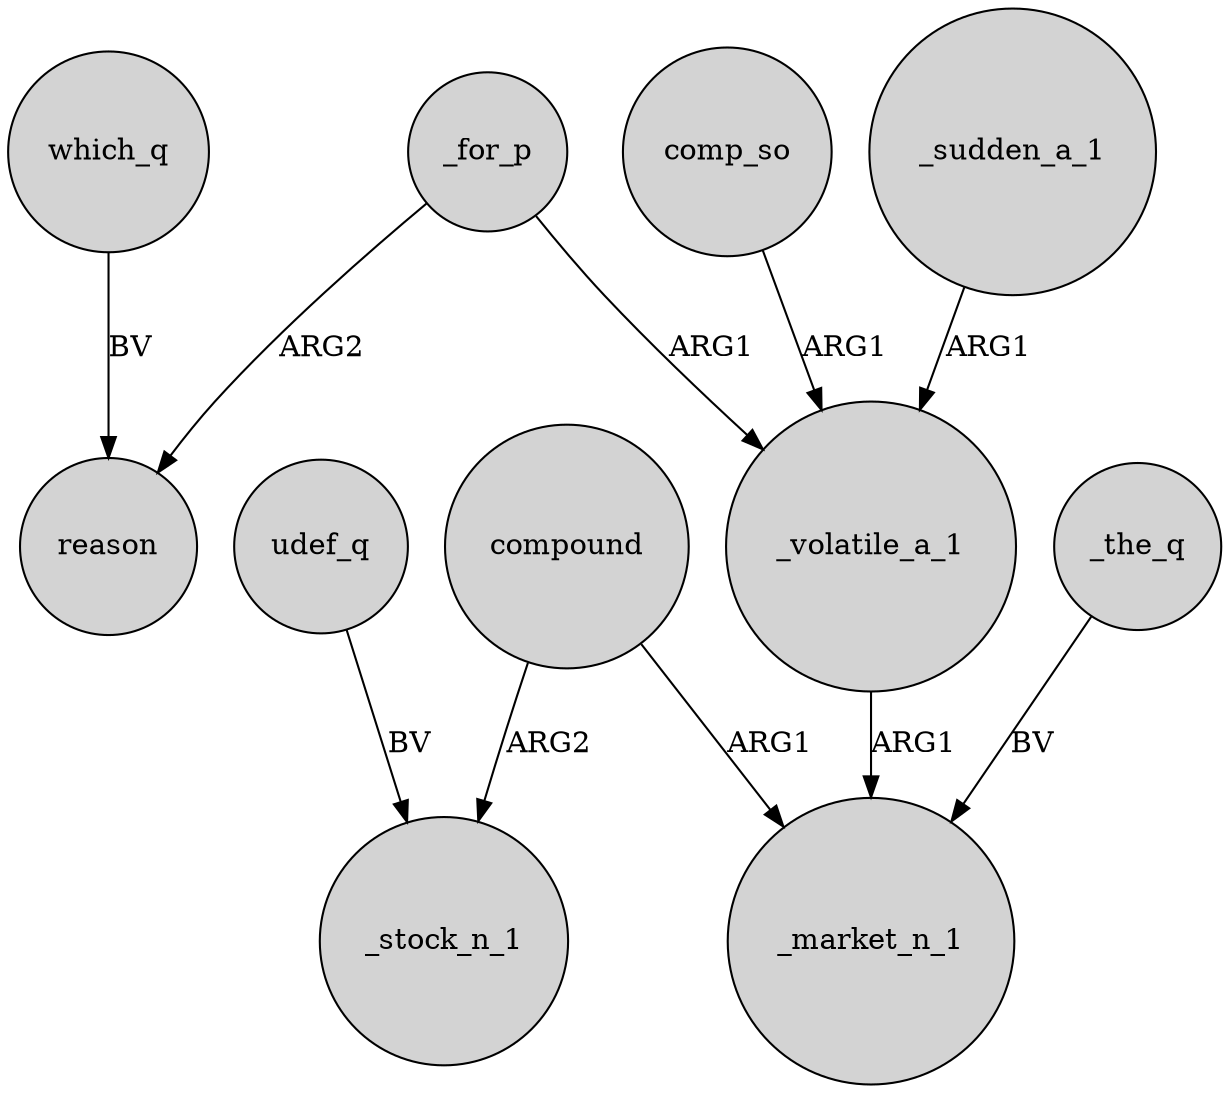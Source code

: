 digraph {
	node [shape=circle style=filled]
	_sudden_a_1 -> _volatile_a_1 [label=ARG1]
	udef_q -> _stock_n_1 [label=BV]
	_volatile_a_1 -> _market_n_1 [label=ARG1]
	compound -> _market_n_1 [label=ARG1]
	_for_p -> _volatile_a_1 [label=ARG1]
	_the_q -> _market_n_1 [label=BV]
	compound -> _stock_n_1 [label=ARG2]
	comp_so -> _volatile_a_1 [label=ARG1]
	_for_p -> reason [label=ARG2]
	which_q -> reason [label=BV]
}
